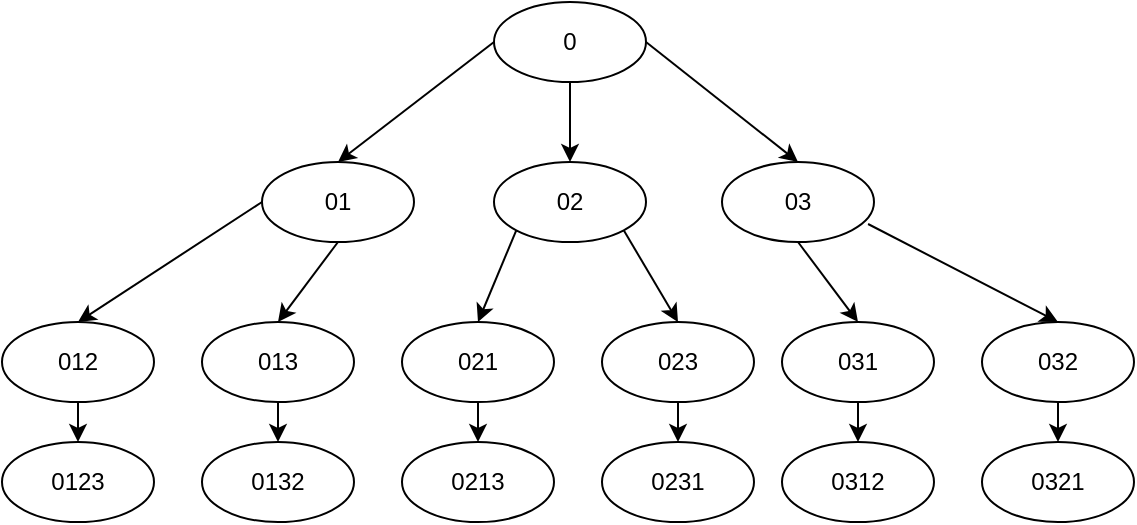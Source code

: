 <mxfile version="14.5.10" type="github">
  <diagram id="_TyV_5MtCpTuTZW6pL2b" name="Page-1">
    <mxGraphModel dx="1422" dy="801" grid="1" gridSize="10" guides="1" tooltips="1" connect="1" arrows="1" fold="1" page="1" pageScale="1" pageWidth="827" pageHeight="1169" math="0" shadow="0">
      <root>
        <mxCell id="0" />
        <mxCell id="1" parent="0" />
        <mxCell id="5V8zpgAyy2Uyl_QEi7uC-1" value="0" style="ellipse;whiteSpace=wrap;html=1;" vertex="1" parent="1">
          <mxGeometry x="376" y="80" width="76" height="40" as="geometry" />
        </mxCell>
        <mxCell id="5V8zpgAyy2Uyl_QEi7uC-3" value="01" style="ellipse;whiteSpace=wrap;html=1;" vertex="1" parent="1">
          <mxGeometry x="260" y="160" width="76" height="40" as="geometry" />
        </mxCell>
        <mxCell id="5V8zpgAyy2Uyl_QEi7uC-5" value="02" style="ellipse;whiteSpace=wrap;html=1;" vertex="1" parent="1">
          <mxGeometry x="376" y="160" width="76" height="40" as="geometry" />
        </mxCell>
        <mxCell id="5V8zpgAyy2Uyl_QEi7uC-7" value="03" style="ellipse;whiteSpace=wrap;html=1;" vertex="1" parent="1">
          <mxGeometry x="490" y="160" width="76" height="40" as="geometry" />
        </mxCell>
        <mxCell id="5V8zpgAyy2Uyl_QEi7uC-8" value="" style="endArrow=classic;html=1;exitX=0;exitY=0.5;exitDx=0;exitDy=0;entryX=0.5;entryY=0;entryDx=0;entryDy=0;" edge="1" parent="1" source="5V8zpgAyy2Uyl_QEi7uC-1" target="5V8zpgAyy2Uyl_QEi7uC-3">
          <mxGeometry width="50" height="50" relative="1" as="geometry">
            <mxPoint x="390" y="400" as="sourcePoint" />
            <mxPoint x="440" y="350" as="targetPoint" />
          </mxGeometry>
        </mxCell>
        <mxCell id="5V8zpgAyy2Uyl_QEi7uC-9" value="" style="endArrow=classic;html=1;exitX=0.5;exitY=1;exitDx=0;exitDy=0;entryX=0.5;entryY=0;entryDx=0;entryDy=0;" edge="1" parent="1" source="5V8zpgAyy2Uyl_QEi7uC-1" target="5V8zpgAyy2Uyl_QEi7uC-5">
          <mxGeometry width="50" height="50" relative="1" as="geometry">
            <mxPoint x="390" y="400" as="sourcePoint" />
            <mxPoint x="440" y="350" as="targetPoint" />
          </mxGeometry>
        </mxCell>
        <mxCell id="5V8zpgAyy2Uyl_QEi7uC-10" value="" style="endArrow=classic;html=1;exitX=1;exitY=0.5;exitDx=0;exitDy=0;entryX=0.5;entryY=0;entryDx=0;entryDy=0;" edge="1" parent="1" source="5V8zpgAyy2Uyl_QEi7uC-1" target="5V8zpgAyy2Uyl_QEi7uC-7">
          <mxGeometry width="50" height="50" relative="1" as="geometry">
            <mxPoint x="390" y="400" as="sourcePoint" />
            <mxPoint x="440" y="350" as="targetPoint" />
          </mxGeometry>
        </mxCell>
        <mxCell id="5V8zpgAyy2Uyl_QEi7uC-33" style="edgeStyle=orthogonalEdgeStyle;rounded=0;orthogonalLoop=1;jettySize=auto;html=1;exitX=0.5;exitY=1;exitDx=0;exitDy=0;entryX=0.5;entryY=0;entryDx=0;entryDy=0;" edge="1" parent="1" source="5V8zpgAyy2Uyl_QEi7uC-11" target="5V8zpgAyy2Uyl_QEi7uC-25">
          <mxGeometry relative="1" as="geometry" />
        </mxCell>
        <mxCell id="5V8zpgAyy2Uyl_QEi7uC-11" value="012" style="ellipse;whiteSpace=wrap;html=1;" vertex="1" parent="1">
          <mxGeometry x="130" y="240" width="76" height="40" as="geometry" />
        </mxCell>
        <mxCell id="5V8zpgAyy2Uyl_QEi7uC-34" style="edgeStyle=orthogonalEdgeStyle;rounded=0;orthogonalLoop=1;jettySize=auto;html=1;exitX=0.5;exitY=1;exitDx=0;exitDy=0;entryX=0.5;entryY=0;entryDx=0;entryDy=0;" edge="1" parent="1" source="5V8zpgAyy2Uyl_QEi7uC-12" target="5V8zpgAyy2Uyl_QEi7uC-26">
          <mxGeometry relative="1" as="geometry" />
        </mxCell>
        <mxCell id="5V8zpgAyy2Uyl_QEi7uC-12" value="&lt;div&gt;013&lt;/div&gt;" style="ellipse;whiteSpace=wrap;html=1;" vertex="1" parent="1">
          <mxGeometry x="230" y="240" width="76" height="40" as="geometry" />
        </mxCell>
        <mxCell id="5V8zpgAyy2Uyl_QEi7uC-13" value="" style="endArrow=classic;html=1;exitX=0.5;exitY=1;exitDx=0;exitDy=0;entryX=0.5;entryY=0;entryDx=0;entryDy=0;" edge="1" parent="1" source="5V8zpgAyy2Uyl_QEi7uC-3" target="5V8zpgAyy2Uyl_QEi7uC-12">
          <mxGeometry width="50" height="50" relative="1" as="geometry">
            <mxPoint x="390" y="400" as="sourcePoint" />
            <mxPoint x="440" y="350" as="targetPoint" />
          </mxGeometry>
        </mxCell>
        <mxCell id="5V8zpgAyy2Uyl_QEi7uC-14" value="" style="endArrow=classic;html=1;exitX=0;exitY=0.5;exitDx=0;exitDy=0;entryX=0.5;entryY=0;entryDx=0;entryDy=0;" edge="1" parent="1" source="5V8zpgAyy2Uyl_QEi7uC-3" target="5V8zpgAyy2Uyl_QEi7uC-11">
          <mxGeometry width="50" height="50" relative="1" as="geometry">
            <mxPoint x="390" y="400" as="sourcePoint" />
            <mxPoint x="440" y="350" as="targetPoint" />
          </mxGeometry>
        </mxCell>
        <mxCell id="5V8zpgAyy2Uyl_QEi7uC-35" style="edgeStyle=orthogonalEdgeStyle;rounded=0;orthogonalLoop=1;jettySize=auto;html=1;exitX=0.5;exitY=1;exitDx=0;exitDy=0;entryX=0.5;entryY=0;entryDx=0;entryDy=0;" edge="1" parent="1" source="5V8zpgAyy2Uyl_QEi7uC-15" target="5V8zpgAyy2Uyl_QEi7uC-28">
          <mxGeometry relative="1" as="geometry" />
        </mxCell>
        <mxCell id="5V8zpgAyy2Uyl_QEi7uC-15" value="&lt;div&gt;021&lt;/div&gt;" style="ellipse;whiteSpace=wrap;html=1;" vertex="1" parent="1">
          <mxGeometry x="330" y="240" width="76" height="40" as="geometry" />
        </mxCell>
        <mxCell id="5V8zpgAyy2Uyl_QEi7uC-36" style="edgeStyle=orthogonalEdgeStyle;rounded=0;orthogonalLoop=1;jettySize=auto;html=1;exitX=0.5;exitY=1;exitDx=0;exitDy=0;entryX=0.5;entryY=0;entryDx=0;entryDy=0;" edge="1" parent="1" source="5V8zpgAyy2Uyl_QEi7uC-16" target="5V8zpgAyy2Uyl_QEi7uC-29">
          <mxGeometry relative="1" as="geometry" />
        </mxCell>
        <mxCell id="5V8zpgAyy2Uyl_QEi7uC-16" value="023" style="ellipse;whiteSpace=wrap;html=1;" vertex="1" parent="1">
          <mxGeometry x="430" y="240" width="76" height="40" as="geometry" />
        </mxCell>
        <mxCell id="5V8zpgAyy2Uyl_QEi7uC-17" value="" style="endArrow=classic;html=1;exitX=0;exitY=1;exitDx=0;exitDy=0;entryX=0.5;entryY=0;entryDx=0;entryDy=0;" edge="1" parent="1" source="5V8zpgAyy2Uyl_QEi7uC-5" target="5V8zpgAyy2Uyl_QEi7uC-15">
          <mxGeometry width="50" height="50" relative="1" as="geometry">
            <mxPoint x="390" y="400" as="sourcePoint" />
            <mxPoint x="440" y="350" as="targetPoint" />
          </mxGeometry>
        </mxCell>
        <mxCell id="5V8zpgAyy2Uyl_QEi7uC-18" value="" style="endArrow=classic;html=1;exitX=1;exitY=1;exitDx=0;exitDy=0;entryX=0.5;entryY=0;entryDx=0;entryDy=0;" edge="1" parent="1" source="5V8zpgAyy2Uyl_QEi7uC-5" target="5V8zpgAyy2Uyl_QEi7uC-16">
          <mxGeometry width="50" height="50" relative="1" as="geometry">
            <mxPoint x="390" y="400" as="sourcePoint" />
            <mxPoint x="440" y="350" as="targetPoint" />
          </mxGeometry>
        </mxCell>
        <mxCell id="5V8zpgAyy2Uyl_QEi7uC-37" style="edgeStyle=orthogonalEdgeStyle;rounded=0;orthogonalLoop=1;jettySize=auto;html=1;exitX=0.5;exitY=1;exitDx=0;exitDy=0;entryX=0.5;entryY=0;entryDx=0;entryDy=0;" edge="1" parent="1" source="5V8zpgAyy2Uyl_QEi7uC-19" target="5V8zpgAyy2Uyl_QEi7uC-31">
          <mxGeometry relative="1" as="geometry" />
        </mxCell>
        <mxCell id="5V8zpgAyy2Uyl_QEi7uC-19" value="031" style="ellipse;whiteSpace=wrap;html=1;" vertex="1" parent="1">
          <mxGeometry x="520" y="240" width="76" height="40" as="geometry" />
        </mxCell>
        <mxCell id="5V8zpgAyy2Uyl_QEi7uC-38" style="edgeStyle=orthogonalEdgeStyle;rounded=0;orthogonalLoop=1;jettySize=auto;html=1;exitX=0.5;exitY=1;exitDx=0;exitDy=0;entryX=0.5;entryY=0;entryDx=0;entryDy=0;" edge="1" parent="1" source="5V8zpgAyy2Uyl_QEi7uC-21" target="5V8zpgAyy2Uyl_QEi7uC-32">
          <mxGeometry relative="1" as="geometry" />
        </mxCell>
        <mxCell id="5V8zpgAyy2Uyl_QEi7uC-21" value="032" style="ellipse;whiteSpace=wrap;html=1;" vertex="1" parent="1">
          <mxGeometry x="620" y="240" width="76" height="40" as="geometry" />
        </mxCell>
        <mxCell id="5V8zpgAyy2Uyl_QEi7uC-23" value="" style="endArrow=classic;html=1;exitX=0.5;exitY=1;exitDx=0;exitDy=0;entryX=0.5;entryY=0;entryDx=0;entryDy=0;" edge="1" parent="1" source="5V8zpgAyy2Uyl_QEi7uC-7" target="5V8zpgAyy2Uyl_QEi7uC-19">
          <mxGeometry width="50" height="50" relative="1" as="geometry">
            <mxPoint x="390" y="400" as="sourcePoint" />
            <mxPoint x="440" y="350" as="targetPoint" />
          </mxGeometry>
        </mxCell>
        <mxCell id="5V8zpgAyy2Uyl_QEi7uC-24" value="" style="endArrow=classic;html=1;exitX=0.961;exitY=0.775;exitDx=0;exitDy=0;exitPerimeter=0;entryX=0.5;entryY=0;entryDx=0;entryDy=0;" edge="1" parent="1" source="5V8zpgAyy2Uyl_QEi7uC-7" target="5V8zpgAyy2Uyl_QEi7uC-21">
          <mxGeometry width="50" height="50" relative="1" as="geometry">
            <mxPoint x="390" y="400" as="sourcePoint" />
            <mxPoint x="440" y="350" as="targetPoint" />
          </mxGeometry>
        </mxCell>
        <mxCell id="5V8zpgAyy2Uyl_QEi7uC-25" value="&lt;div&gt;0123&lt;/div&gt;" style="ellipse;whiteSpace=wrap;html=1;" vertex="1" parent="1">
          <mxGeometry x="130" y="300" width="76" height="40" as="geometry" />
        </mxCell>
        <mxCell id="5V8zpgAyy2Uyl_QEi7uC-26" value="&lt;div&gt;0132&lt;/div&gt;" style="ellipse;whiteSpace=wrap;html=1;" vertex="1" parent="1">
          <mxGeometry x="230" y="300" width="76" height="40" as="geometry" />
        </mxCell>
        <mxCell id="5V8zpgAyy2Uyl_QEi7uC-28" value="&lt;div&gt;0213&lt;/div&gt;" style="ellipse;whiteSpace=wrap;html=1;" vertex="1" parent="1">
          <mxGeometry x="330" y="300" width="76" height="40" as="geometry" />
        </mxCell>
        <mxCell id="5V8zpgAyy2Uyl_QEi7uC-29" value="0231" style="ellipse;whiteSpace=wrap;html=1;" vertex="1" parent="1">
          <mxGeometry x="430" y="300" width="76" height="40" as="geometry" />
        </mxCell>
        <mxCell id="5V8zpgAyy2Uyl_QEi7uC-31" value="0312" style="ellipse;whiteSpace=wrap;html=1;" vertex="1" parent="1">
          <mxGeometry x="520" y="300" width="76" height="40" as="geometry" />
        </mxCell>
        <mxCell id="5V8zpgAyy2Uyl_QEi7uC-32" value="0321" style="ellipse;whiteSpace=wrap;html=1;" vertex="1" parent="1">
          <mxGeometry x="620" y="300" width="76" height="40" as="geometry" />
        </mxCell>
      </root>
    </mxGraphModel>
  </diagram>
</mxfile>
